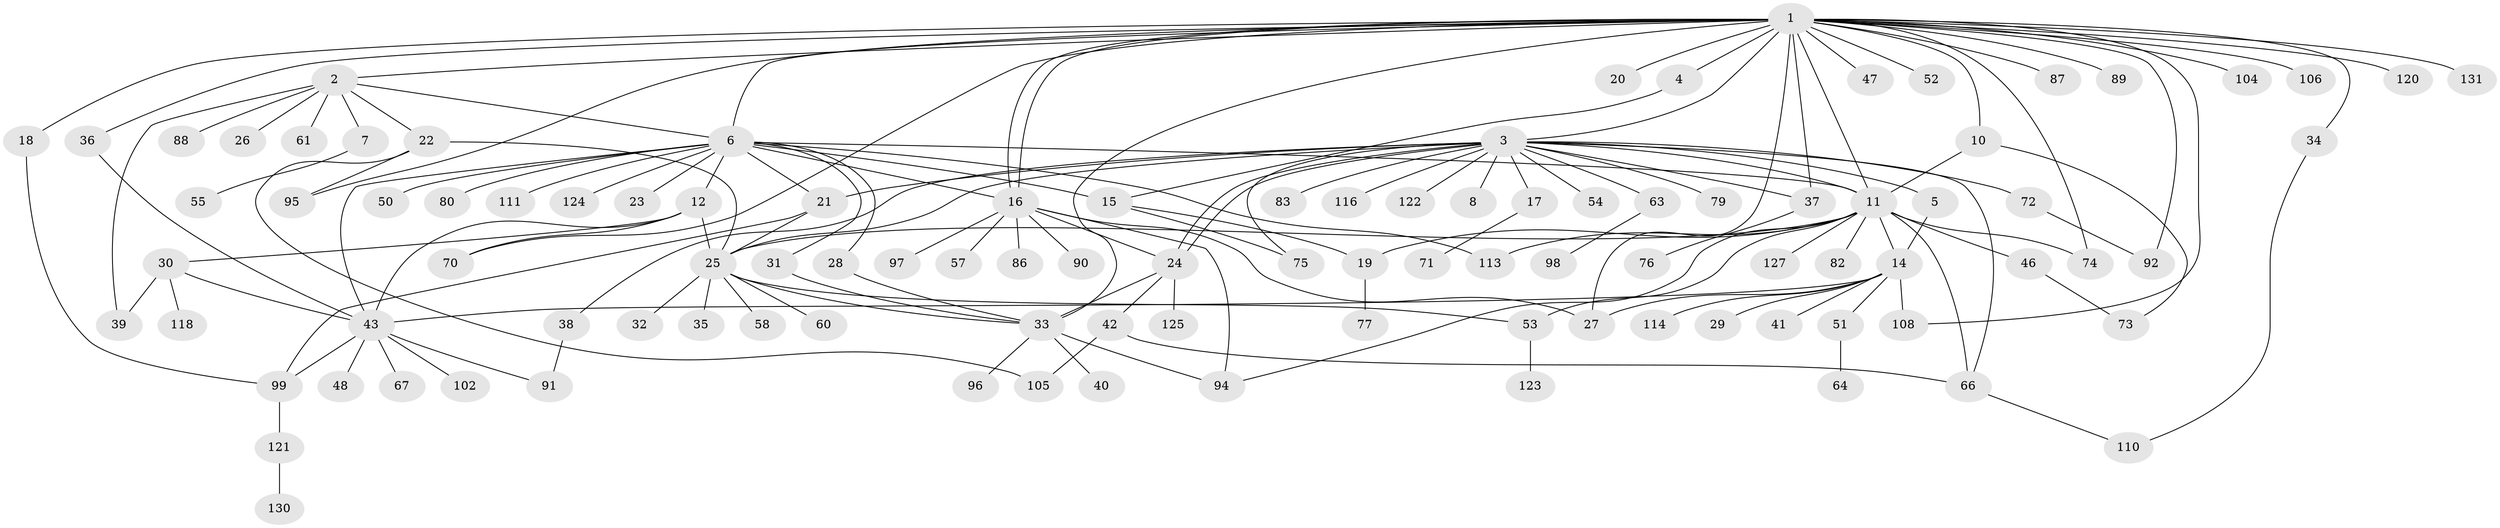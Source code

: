 // Generated by graph-tools (version 1.1) at 2025/51/02/27/25 19:51:54]
// undirected, 103 vertices, 148 edges
graph export_dot {
graph [start="1"]
  node [color=gray90,style=filled];
  1 [super="+107"];
  2 [super="+128"];
  3 [super="+100"];
  4 [super="+13"];
  5;
  6 [super="+9"];
  7;
  8;
  10 [super="+59"];
  11 [super="+81"];
  12;
  14 [super="+109"];
  15 [super="+115"];
  16 [super="+119"];
  17;
  18 [super="+103"];
  19;
  20;
  21;
  22 [super="+44"];
  23;
  24 [super="+84"];
  25 [super="+62"];
  26;
  27;
  28;
  29;
  30 [super="+65"];
  31;
  32;
  33 [super="+56"];
  34;
  35;
  36 [super="+68"];
  37;
  38 [super="+49"];
  39 [super="+69"];
  40;
  41;
  42;
  43 [super="+45"];
  46;
  47;
  48;
  50;
  51;
  52;
  53 [super="+93"];
  54;
  55;
  57;
  58;
  60;
  61 [super="+117"];
  63 [super="+85"];
  64;
  66 [super="+126"];
  67 [super="+78"];
  70 [super="+101"];
  71;
  72;
  73;
  74;
  75;
  76;
  77;
  79;
  80;
  82;
  83;
  86 [super="+112"];
  87;
  88;
  89;
  90;
  91;
  92 [super="+129"];
  94;
  95;
  96;
  97;
  98;
  99;
  102;
  104;
  105;
  106;
  108;
  110;
  111;
  113;
  114;
  116;
  118;
  120;
  121;
  122;
  123;
  124;
  125;
  127;
  130;
  131;
  1 -- 2;
  1 -- 3;
  1 -- 4;
  1 -- 6 [weight=2];
  1 -- 10;
  1 -- 16;
  1 -- 16;
  1 -- 18;
  1 -- 20;
  1 -- 27;
  1 -- 34;
  1 -- 36;
  1 -- 37;
  1 -- 47;
  1 -- 52;
  1 -- 70;
  1 -- 74;
  1 -- 87;
  1 -- 89;
  1 -- 95;
  1 -- 104;
  1 -- 106;
  1 -- 108;
  1 -- 120;
  1 -- 131;
  1 -- 11;
  1 -- 92;
  1 -- 33;
  2 -- 6;
  2 -- 7;
  2 -- 22;
  2 -- 26;
  2 -- 39;
  2 -- 61;
  2 -- 88;
  3 -- 5;
  3 -- 8;
  3 -- 11;
  3 -- 17;
  3 -- 21;
  3 -- 24;
  3 -- 24;
  3 -- 25;
  3 -- 37;
  3 -- 38;
  3 -- 54;
  3 -- 63;
  3 -- 66;
  3 -- 72;
  3 -- 75;
  3 -- 79;
  3 -- 83;
  3 -- 116;
  3 -- 122;
  4 -- 15;
  5 -- 14;
  6 -- 11;
  6 -- 12;
  6 -- 15;
  6 -- 21;
  6 -- 23;
  6 -- 28;
  6 -- 31;
  6 -- 50;
  6 -- 80;
  6 -- 16;
  6 -- 113;
  6 -- 124;
  6 -- 111;
  6 -- 43;
  7 -- 55;
  10 -- 73;
  10 -- 11;
  11 -- 14;
  11 -- 19;
  11 -- 25;
  11 -- 46;
  11 -- 66;
  11 -- 74;
  11 -- 82;
  11 -- 94;
  11 -- 113;
  11 -- 127;
  11 -- 53;
  12 -- 30;
  12 -- 43;
  12 -- 70;
  12 -- 25;
  14 -- 27;
  14 -- 29;
  14 -- 41;
  14 -- 43;
  14 -- 51;
  14 -- 114;
  14 -- 108;
  15 -- 19;
  15 -- 75;
  16 -- 24;
  16 -- 27;
  16 -- 57;
  16 -- 86;
  16 -- 90;
  16 -- 94;
  16 -- 97;
  17 -- 71;
  18 -- 99;
  19 -- 77;
  21 -- 25;
  21 -- 99;
  22 -- 95;
  22 -- 105;
  22 -- 25;
  24 -- 33;
  24 -- 42;
  24 -- 125;
  25 -- 32;
  25 -- 33;
  25 -- 35;
  25 -- 53;
  25 -- 58;
  25 -- 60;
  28 -- 33;
  30 -- 39;
  30 -- 43;
  30 -- 118;
  31 -- 33;
  33 -- 40;
  33 -- 94;
  33 -- 96;
  34 -- 110;
  36 -- 43;
  37 -- 76;
  38 -- 91;
  42 -- 105;
  42 -- 66;
  43 -- 48;
  43 -- 91;
  43 -- 99;
  43 -- 67;
  43 -- 102;
  46 -- 73;
  51 -- 64;
  53 -- 123;
  63 -- 98;
  66 -- 110;
  72 -- 92;
  99 -- 121;
  121 -- 130;
}
